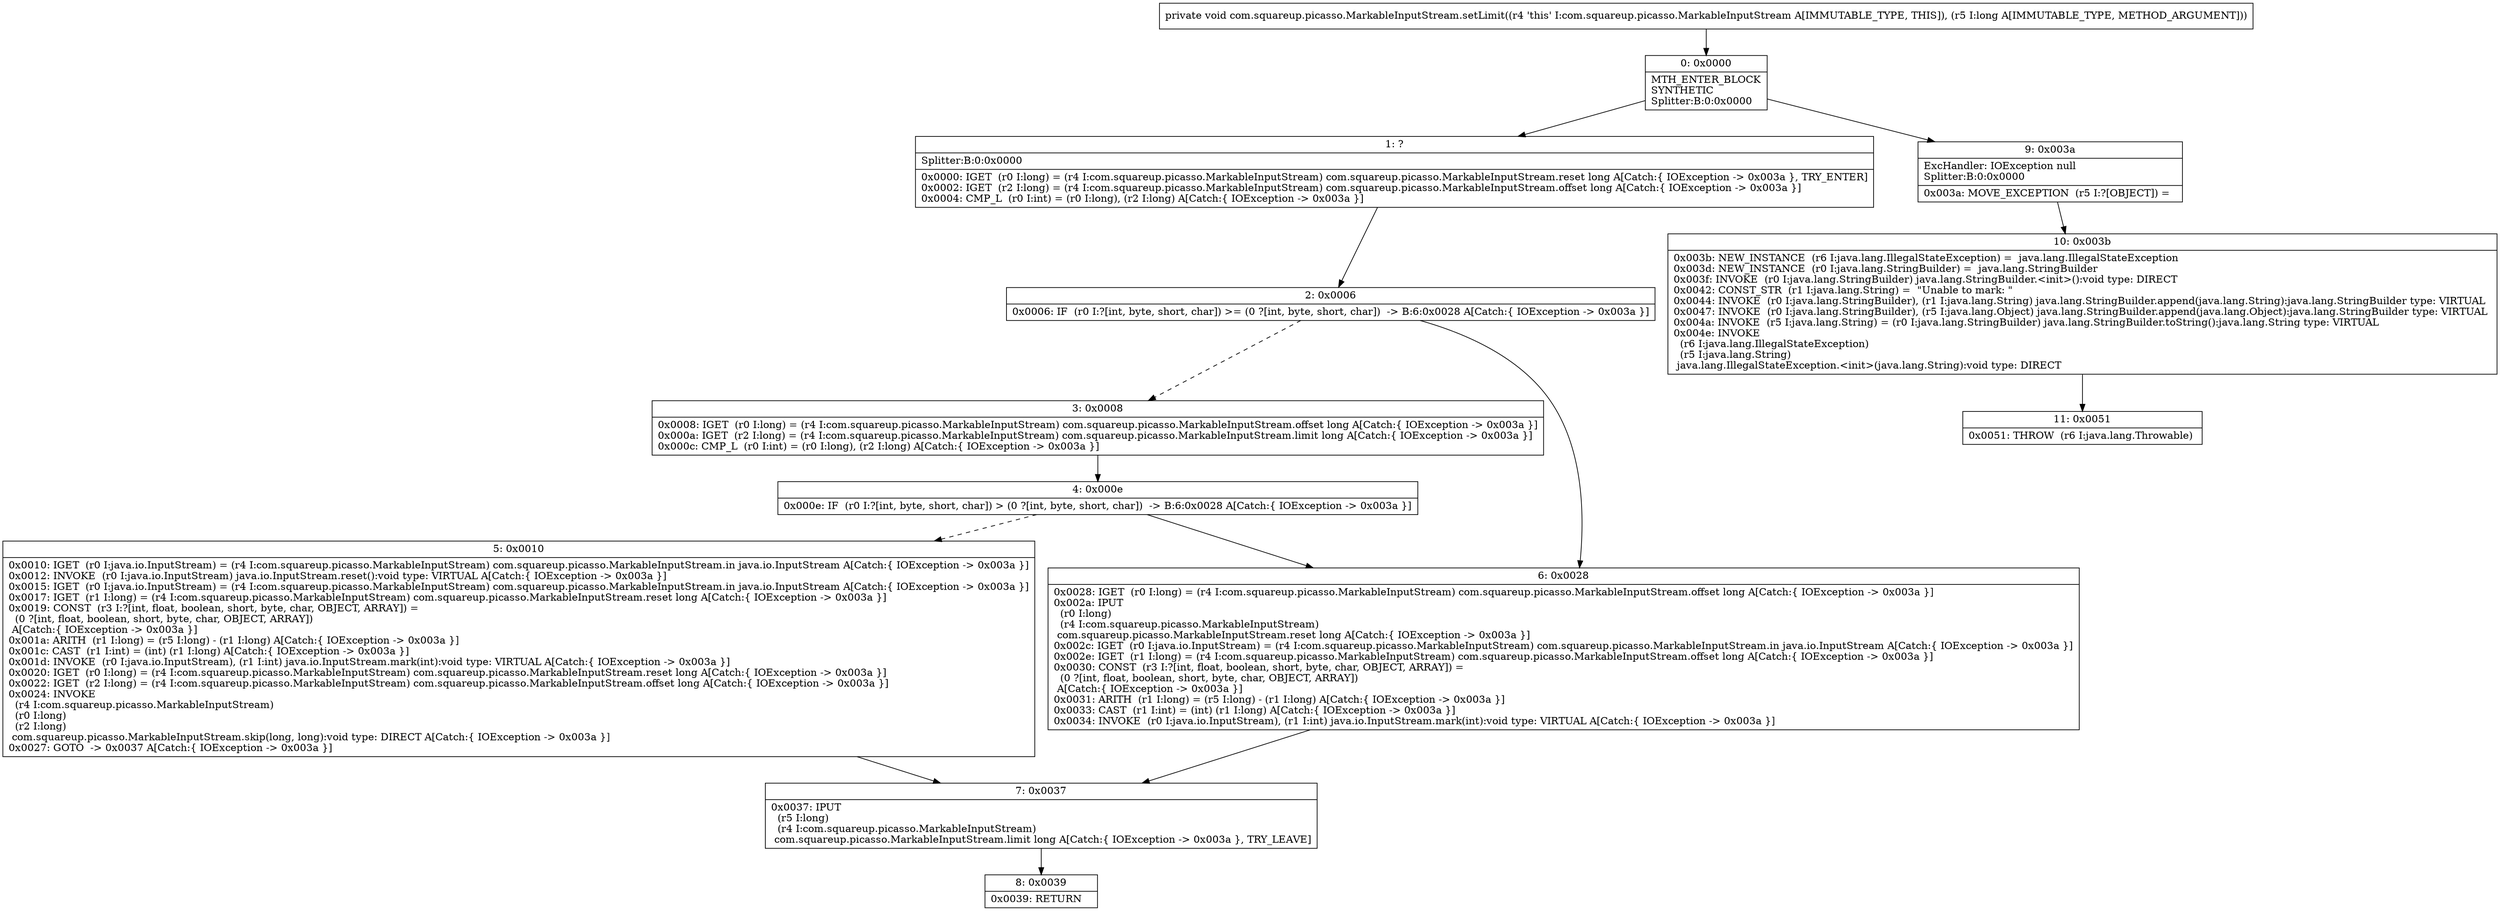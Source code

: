 digraph "CFG forcom.squareup.picasso.MarkableInputStream.setLimit(J)V" {
Node_0 [shape=record,label="{0\:\ 0x0000|MTH_ENTER_BLOCK\lSYNTHETIC\lSplitter:B:0:0x0000\l}"];
Node_1 [shape=record,label="{1\:\ ?|Splitter:B:0:0x0000\l|0x0000: IGET  (r0 I:long) = (r4 I:com.squareup.picasso.MarkableInputStream) com.squareup.picasso.MarkableInputStream.reset long A[Catch:\{ IOException \-\> 0x003a \}, TRY_ENTER]\l0x0002: IGET  (r2 I:long) = (r4 I:com.squareup.picasso.MarkableInputStream) com.squareup.picasso.MarkableInputStream.offset long A[Catch:\{ IOException \-\> 0x003a \}]\l0x0004: CMP_L  (r0 I:int) = (r0 I:long), (r2 I:long) A[Catch:\{ IOException \-\> 0x003a \}]\l}"];
Node_2 [shape=record,label="{2\:\ 0x0006|0x0006: IF  (r0 I:?[int, byte, short, char]) \>= (0 ?[int, byte, short, char])  \-\> B:6:0x0028 A[Catch:\{ IOException \-\> 0x003a \}]\l}"];
Node_3 [shape=record,label="{3\:\ 0x0008|0x0008: IGET  (r0 I:long) = (r4 I:com.squareup.picasso.MarkableInputStream) com.squareup.picasso.MarkableInputStream.offset long A[Catch:\{ IOException \-\> 0x003a \}]\l0x000a: IGET  (r2 I:long) = (r4 I:com.squareup.picasso.MarkableInputStream) com.squareup.picasso.MarkableInputStream.limit long A[Catch:\{ IOException \-\> 0x003a \}]\l0x000c: CMP_L  (r0 I:int) = (r0 I:long), (r2 I:long) A[Catch:\{ IOException \-\> 0x003a \}]\l}"];
Node_4 [shape=record,label="{4\:\ 0x000e|0x000e: IF  (r0 I:?[int, byte, short, char]) \> (0 ?[int, byte, short, char])  \-\> B:6:0x0028 A[Catch:\{ IOException \-\> 0x003a \}]\l}"];
Node_5 [shape=record,label="{5\:\ 0x0010|0x0010: IGET  (r0 I:java.io.InputStream) = (r4 I:com.squareup.picasso.MarkableInputStream) com.squareup.picasso.MarkableInputStream.in java.io.InputStream A[Catch:\{ IOException \-\> 0x003a \}]\l0x0012: INVOKE  (r0 I:java.io.InputStream) java.io.InputStream.reset():void type: VIRTUAL A[Catch:\{ IOException \-\> 0x003a \}]\l0x0015: IGET  (r0 I:java.io.InputStream) = (r4 I:com.squareup.picasso.MarkableInputStream) com.squareup.picasso.MarkableInputStream.in java.io.InputStream A[Catch:\{ IOException \-\> 0x003a \}]\l0x0017: IGET  (r1 I:long) = (r4 I:com.squareup.picasso.MarkableInputStream) com.squareup.picasso.MarkableInputStream.reset long A[Catch:\{ IOException \-\> 0x003a \}]\l0x0019: CONST  (r3 I:?[int, float, boolean, short, byte, char, OBJECT, ARRAY]) = \l  (0 ?[int, float, boolean, short, byte, char, OBJECT, ARRAY])\l A[Catch:\{ IOException \-\> 0x003a \}]\l0x001a: ARITH  (r1 I:long) = (r5 I:long) \- (r1 I:long) A[Catch:\{ IOException \-\> 0x003a \}]\l0x001c: CAST  (r1 I:int) = (int) (r1 I:long) A[Catch:\{ IOException \-\> 0x003a \}]\l0x001d: INVOKE  (r0 I:java.io.InputStream), (r1 I:int) java.io.InputStream.mark(int):void type: VIRTUAL A[Catch:\{ IOException \-\> 0x003a \}]\l0x0020: IGET  (r0 I:long) = (r4 I:com.squareup.picasso.MarkableInputStream) com.squareup.picasso.MarkableInputStream.reset long A[Catch:\{ IOException \-\> 0x003a \}]\l0x0022: IGET  (r2 I:long) = (r4 I:com.squareup.picasso.MarkableInputStream) com.squareup.picasso.MarkableInputStream.offset long A[Catch:\{ IOException \-\> 0x003a \}]\l0x0024: INVOKE  \l  (r4 I:com.squareup.picasso.MarkableInputStream)\l  (r0 I:long)\l  (r2 I:long)\l com.squareup.picasso.MarkableInputStream.skip(long, long):void type: DIRECT A[Catch:\{ IOException \-\> 0x003a \}]\l0x0027: GOTO  \-\> 0x0037 A[Catch:\{ IOException \-\> 0x003a \}]\l}"];
Node_6 [shape=record,label="{6\:\ 0x0028|0x0028: IGET  (r0 I:long) = (r4 I:com.squareup.picasso.MarkableInputStream) com.squareup.picasso.MarkableInputStream.offset long A[Catch:\{ IOException \-\> 0x003a \}]\l0x002a: IPUT  \l  (r0 I:long)\l  (r4 I:com.squareup.picasso.MarkableInputStream)\l com.squareup.picasso.MarkableInputStream.reset long A[Catch:\{ IOException \-\> 0x003a \}]\l0x002c: IGET  (r0 I:java.io.InputStream) = (r4 I:com.squareup.picasso.MarkableInputStream) com.squareup.picasso.MarkableInputStream.in java.io.InputStream A[Catch:\{ IOException \-\> 0x003a \}]\l0x002e: IGET  (r1 I:long) = (r4 I:com.squareup.picasso.MarkableInputStream) com.squareup.picasso.MarkableInputStream.offset long A[Catch:\{ IOException \-\> 0x003a \}]\l0x0030: CONST  (r3 I:?[int, float, boolean, short, byte, char, OBJECT, ARRAY]) = \l  (0 ?[int, float, boolean, short, byte, char, OBJECT, ARRAY])\l A[Catch:\{ IOException \-\> 0x003a \}]\l0x0031: ARITH  (r1 I:long) = (r5 I:long) \- (r1 I:long) A[Catch:\{ IOException \-\> 0x003a \}]\l0x0033: CAST  (r1 I:int) = (int) (r1 I:long) A[Catch:\{ IOException \-\> 0x003a \}]\l0x0034: INVOKE  (r0 I:java.io.InputStream), (r1 I:int) java.io.InputStream.mark(int):void type: VIRTUAL A[Catch:\{ IOException \-\> 0x003a \}]\l}"];
Node_7 [shape=record,label="{7\:\ 0x0037|0x0037: IPUT  \l  (r5 I:long)\l  (r4 I:com.squareup.picasso.MarkableInputStream)\l com.squareup.picasso.MarkableInputStream.limit long A[Catch:\{ IOException \-\> 0x003a \}, TRY_LEAVE]\l}"];
Node_8 [shape=record,label="{8\:\ 0x0039|0x0039: RETURN   \l}"];
Node_9 [shape=record,label="{9\:\ 0x003a|ExcHandler: IOException null\lSplitter:B:0:0x0000\l|0x003a: MOVE_EXCEPTION  (r5 I:?[OBJECT]) =  \l}"];
Node_10 [shape=record,label="{10\:\ 0x003b|0x003b: NEW_INSTANCE  (r6 I:java.lang.IllegalStateException) =  java.lang.IllegalStateException \l0x003d: NEW_INSTANCE  (r0 I:java.lang.StringBuilder) =  java.lang.StringBuilder \l0x003f: INVOKE  (r0 I:java.lang.StringBuilder) java.lang.StringBuilder.\<init\>():void type: DIRECT \l0x0042: CONST_STR  (r1 I:java.lang.String) =  \"Unable to mark: \" \l0x0044: INVOKE  (r0 I:java.lang.StringBuilder), (r1 I:java.lang.String) java.lang.StringBuilder.append(java.lang.String):java.lang.StringBuilder type: VIRTUAL \l0x0047: INVOKE  (r0 I:java.lang.StringBuilder), (r5 I:java.lang.Object) java.lang.StringBuilder.append(java.lang.Object):java.lang.StringBuilder type: VIRTUAL \l0x004a: INVOKE  (r5 I:java.lang.String) = (r0 I:java.lang.StringBuilder) java.lang.StringBuilder.toString():java.lang.String type: VIRTUAL \l0x004e: INVOKE  \l  (r6 I:java.lang.IllegalStateException)\l  (r5 I:java.lang.String)\l java.lang.IllegalStateException.\<init\>(java.lang.String):void type: DIRECT \l}"];
Node_11 [shape=record,label="{11\:\ 0x0051|0x0051: THROW  (r6 I:java.lang.Throwable) \l}"];
MethodNode[shape=record,label="{private void com.squareup.picasso.MarkableInputStream.setLimit((r4 'this' I:com.squareup.picasso.MarkableInputStream A[IMMUTABLE_TYPE, THIS]), (r5 I:long A[IMMUTABLE_TYPE, METHOD_ARGUMENT])) }"];
MethodNode -> Node_0;
Node_0 -> Node_1;
Node_0 -> Node_9;
Node_1 -> Node_2;
Node_2 -> Node_3[style=dashed];
Node_2 -> Node_6;
Node_3 -> Node_4;
Node_4 -> Node_5[style=dashed];
Node_4 -> Node_6;
Node_5 -> Node_7;
Node_6 -> Node_7;
Node_7 -> Node_8;
Node_9 -> Node_10;
Node_10 -> Node_11;
}

